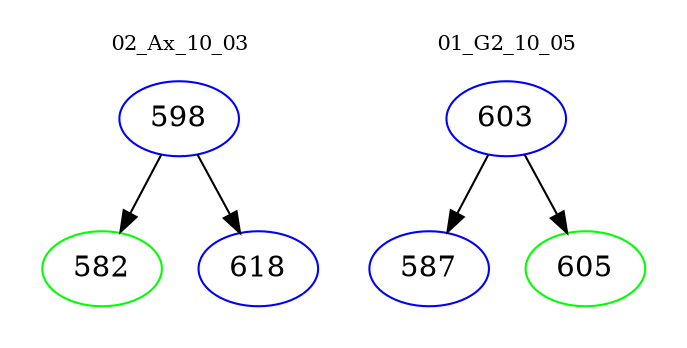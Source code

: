 digraph{
subgraph cluster_0 {
color = white
label = "02_Ax_10_03";
fontsize=10;
T0_598 [label="598", color="blue"]
T0_598 -> T0_582 [color="black"]
T0_582 [label="582", color="green"]
T0_598 -> T0_618 [color="black"]
T0_618 [label="618", color="blue"]
}
subgraph cluster_1 {
color = white
label = "01_G2_10_05";
fontsize=10;
T1_603 [label="603", color="blue"]
T1_603 -> T1_587 [color="black"]
T1_587 [label="587", color="blue"]
T1_603 -> T1_605 [color="black"]
T1_605 [label="605", color="green"]
}
}
